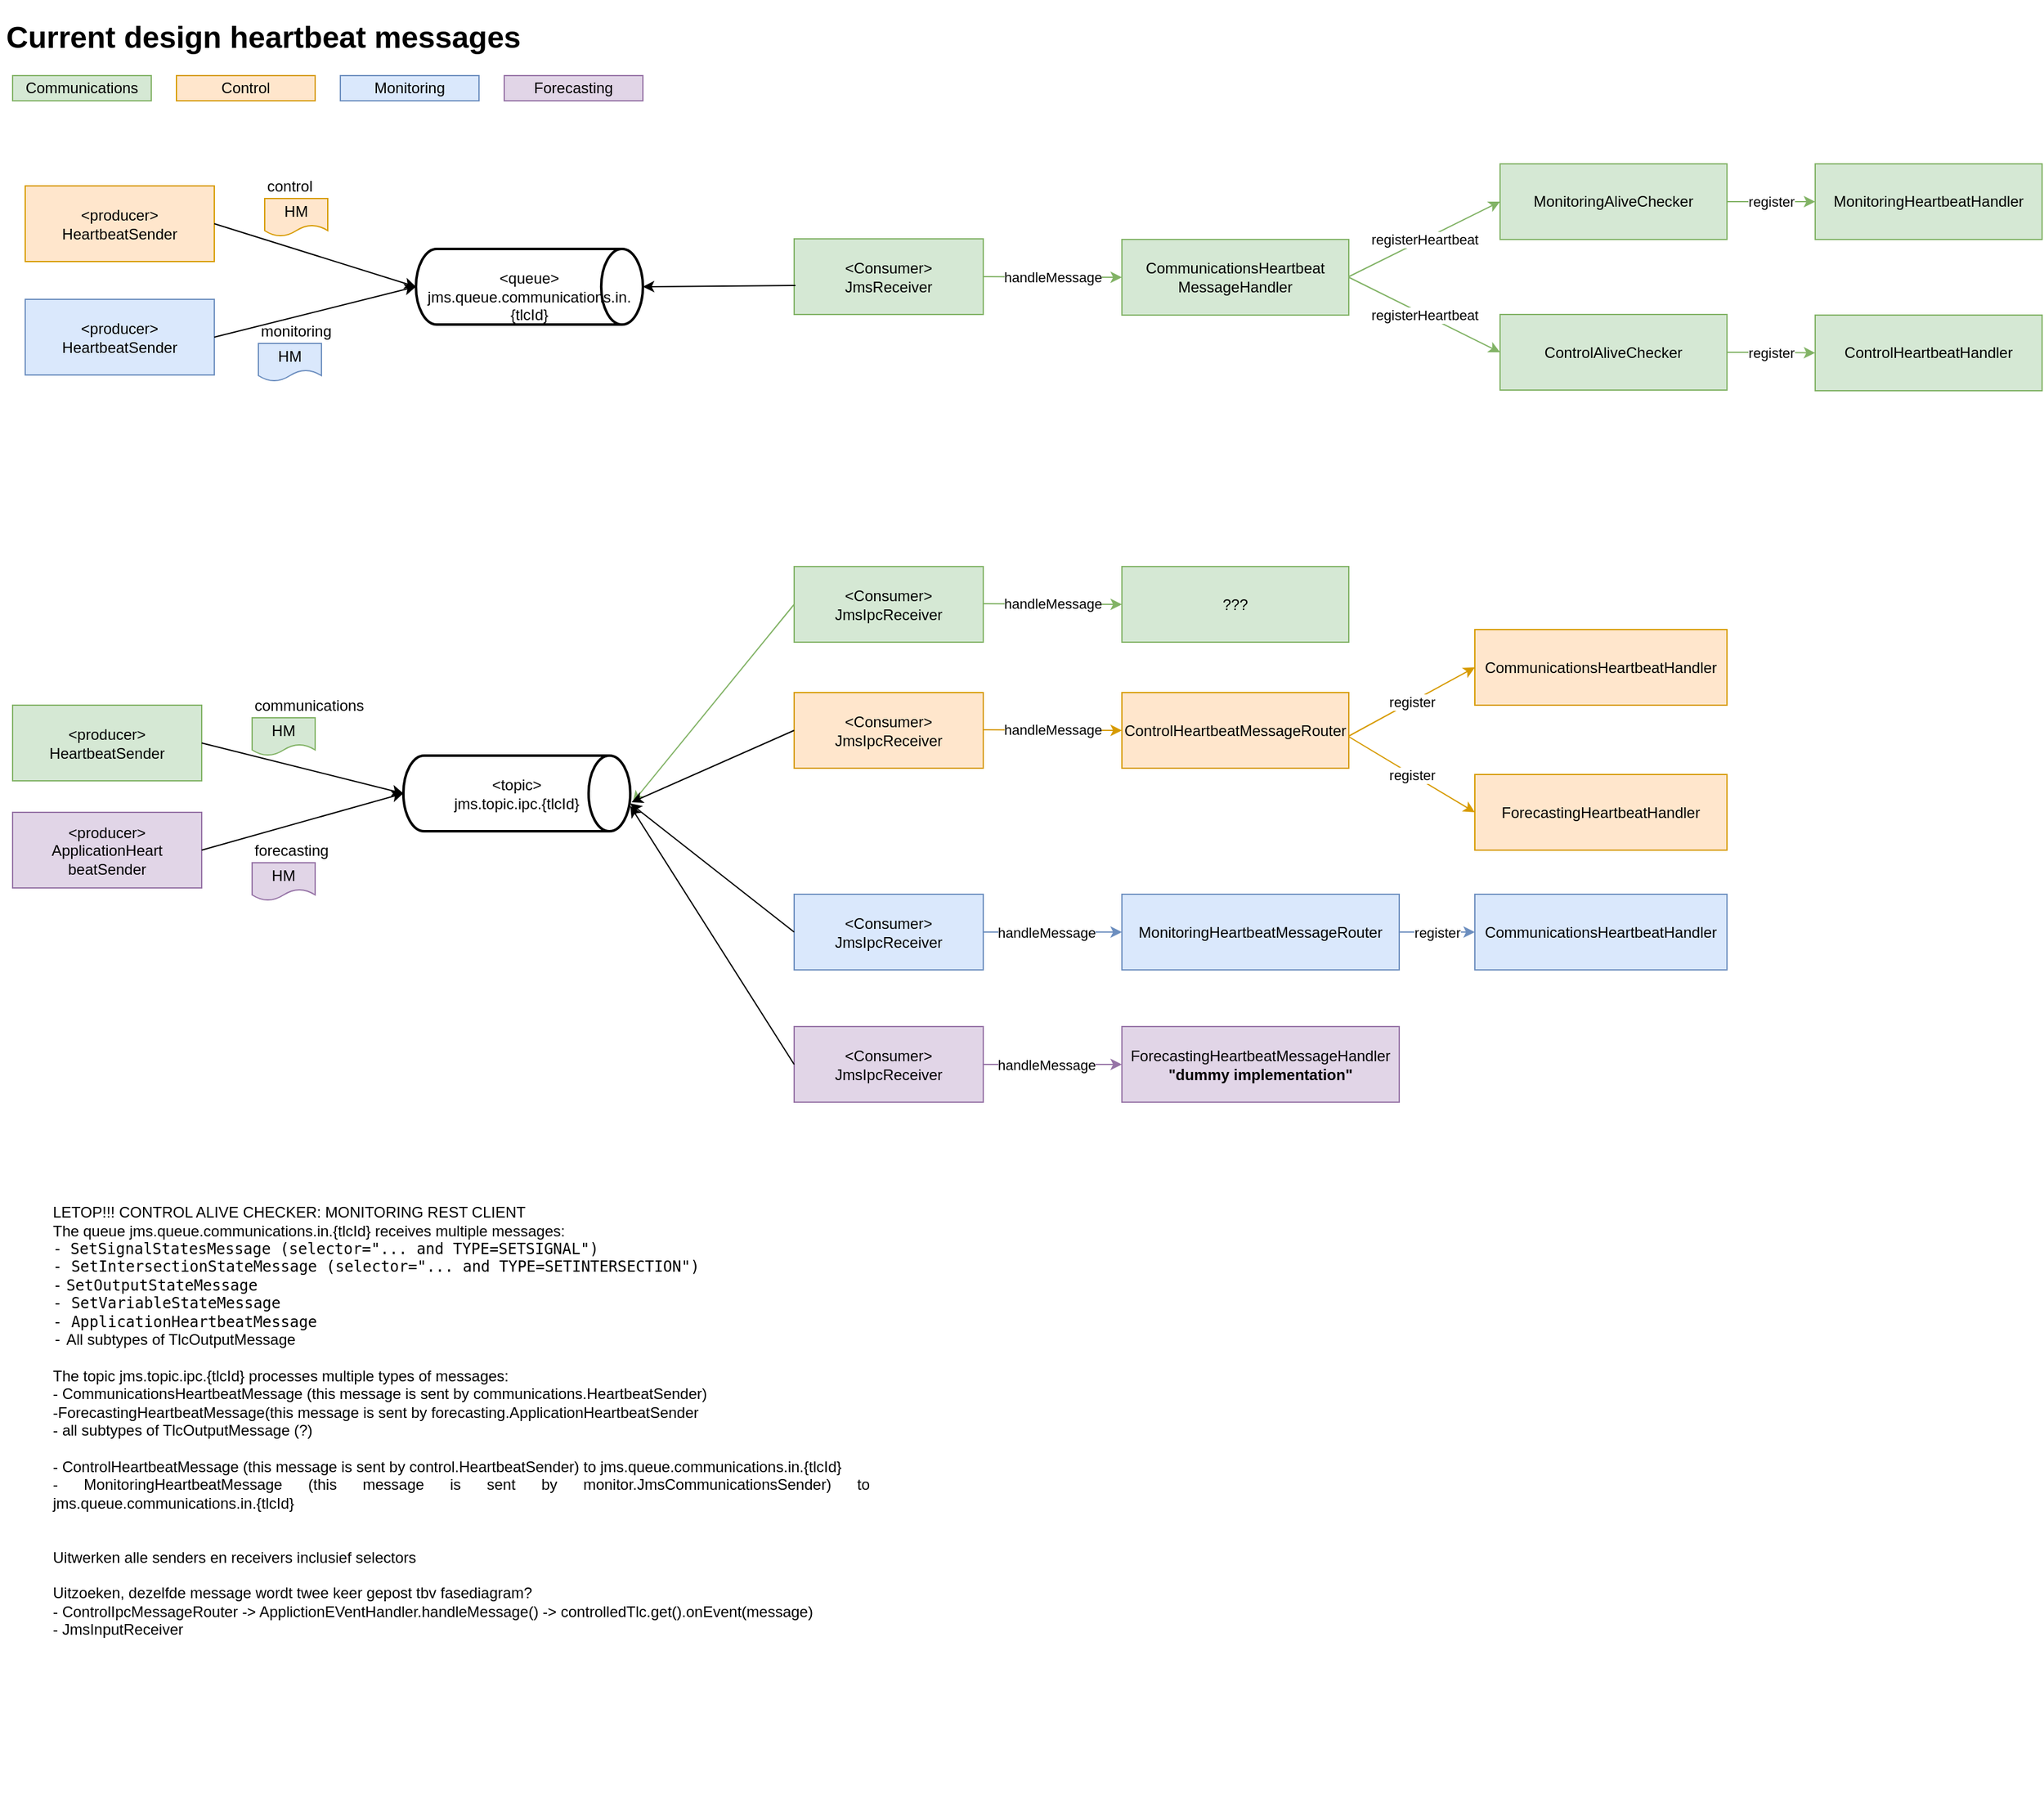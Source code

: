 <mxfile version="14.1.8" type="github">
  <diagram id="llM6o6Dhp4E8ifdp-irI" name="Page-1">
    <mxGraphModel dx="1892" dy="1342" grid="1" gridSize="10" guides="1" tooltips="1" connect="1" arrows="1" fold="1" page="0" pageScale="1" pageWidth="827" pageHeight="1169" math="0" shadow="0">
      <root>
        <mxCell id="0" />
        <mxCell id="1" parent="0" />
        <mxCell id="epytFXtEuozFpQbF-66j-1" value="&lt;br&gt;&amp;lt;queue&amp;gt;&lt;br&gt;jms.queue.communications.in.{tlcId}" style="strokeWidth=2;html=1;shape=mxgraph.flowchart.direct_data;whiteSpace=wrap;" parent="1" vertex="1">
          <mxGeometry x="350" y="-62.5" width="180" height="60" as="geometry" />
        </mxCell>
        <mxCell id="epytFXtEuozFpQbF-66j-2" value="&amp;lt;topic&amp;gt;&lt;br&gt;jms.topic.ipc.{tlcId}" style="strokeWidth=2;html=1;shape=mxgraph.flowchart.direct_data;whiteSpace=wrap;" parent="1" vertex="1">
          <mxGeometry x="340" y="339.5" width="180" height="60" as="geometry" />
        </mxCell>
        <mxCell id="epytFXtEuozFpQbF-66j-3" value="&amp;lt;producer&amp;gt;&lt;br&gt;HeartbeatSender" style="rounded=0;whiteSpace=wrap;html=1;fillColor=#d5e8d4;strokeColor=#82b366;" parent="1" vertex="1">
          <mxGeometry x="30" y="299.5" width="150" height="60" as="geometry" />
        </mxCell>
        <mxCell id="epytFXtEuozFpQbF-66j-5" value="" style="endArrow=classic;html=1;exitX=1;exitY=0.5;exitDx=0;exitDy=0;entryX=0;entryY=0.5;entryDx=0;entryDy=0;entryPerimeter=0;" parent="1" source="epytFXtEuozFpQbF-66j-3" target="epytFXtEuozFpQbF-66j-2" edge="1">
          <mxGeometry width="50" height="50" relative="1" as="geometry">
            <mxPoint x="190" y="249.5" as="sourcePoint" />
            <mxPoint x="240" y="199.5" as="targetPoint" />
          </mxGeometry>
        </mxCell>
        <mxCell id="epytFXtEuozFpQbF-66j-6" value="&lt;div style=&quot;text-align: justify&quot;&gt;&lt;br&gt;&lt;/div&gt;&lt;div style=&quot;text-align: justify&quot;&gt;LETOP!!! CONTROL ALIVE CHECKER: MONITORING REST CLIENT&lt;/div&gt;&lt;div style=&quot;text-align: justify&quot;&gt;The queue jms.queue.communications.in.{tlcId} receives multiple messages:&lt;/div&gt;&lt;span style=&quot;font-family: &amp;#34;jetbrains mono&amp;#34; , monospace ; text-align: justify ; background-color: rgb(255 , 255 , 255)&quot;&gt;-&lt;/span&gt;&lt;span style=&quot;text-align: justify&quot;&gt;&amp;nbsp;&amp;nbsp;&lt;/span&gt;&lt;span style=&quot;background-color: rgb(255 , 255 , 255) ; font-family: &amp;#34;jetbrains mono&amp;#34; , monospace&quot;&gt;SetSignalStatesMessage (selector=&quot;... and TYPE=SETSIGNAL&quot;)&lt;/span&gt;&lt;span style=&quot;font-family: &amp;#34;jetbrains mono&amp;#34; , monospace ; text-align: justify ; background-color: rgb(255 , 255 , 255)&quot;&gt;&lt;br&gt;&lt;/span&gt;&lt;div style=&quot;text-align: justify&quot;&gt;&lt;span style=&quot;background-color: rgb(255 , 255 , 255) ; font-family: &amp;#34;jetbrains mono&amp;#34; , monospace&quot;&gt;- SetIntersectionStateMessage (selector=&quot;... and TYPE=SETINTERSECTION&quot;)&lt;/span&gt;&lt;/div&gt;&lt;span style=&quot;font-family: &amp;#34;jetbrains mono&amp;#34; , monospace ; text-align: justify ; background-color: rgb(255 , 255 , 255)&quot;&gt;-&lt;/span&gt;&amp;nbsp;&lt;span style=&quot;background-color: rgb(255 , 255 , 255) ; font-family: &amp;#34;jetbrains mono&amp;#34; , monospace&quot;&gt;SetOutputStateMessage&lt;br&gt;-&amp;nbsp;&lt;/span&gt;&lt;span style=&quot;background-color: rgb(255 , 255 , 255) ; font-family: &amp;#34;jetbrains mono&amp;#34; , monospace&quot;&gt;SetVariableStateMessage&lt;br&gt;- ApplicationHeartbeatMessage&lt;br&gt;&lt;/span&gt;&lt;span style=&quot;font-family: &amp;#34;jetbrains mono&amp;#34; , monospace ; text-align: justify ; background-color: rgb(255 , 255 , 255)&quot;&gt;-&lt;/span&gt;&lt;span style=&quot;text-align: justify&quot;&gt;&amp;nbsp;All subtypes of TlcOutputMessage&lt;/span&gt;&lt;span style=&quot;background-color: rgb(255 , 255 , 255) ; font-family: &amp;#34;jetbrains mono&amp;#34; , monospace&quot;&gt;&lt;br&gt;&lt;/span&gt;&lt;div style=&quot;text-align: justify&quot;&gt;&lt;br&gt;&lt;/div&gt;&lt;div style=&quot;text-align: justify&quot;&gt;The topic jms.topic.ipc.{tlcId} processes multiple types of messages:&lt;/div&gt;&lt;div style=&quot;text-align: justify&quot;&gt;- CommunicationsHeartbeatMessage (this message is sent by communications.HeartbeatSender)&lt;/div&gt;&lt;div style=&quot;text-align: justify&quot;&gt;-ForecastingHeartbeatMessage(this message is sent by forecasting.ApplicationHeartbeatSender&lt;/div&gt;&lt;div style=&quot;text-align: justify&quot;&gt;- all subtypes of TlcOutputMessage (?)&lt;/div&gt;&lt;div style=&quot;text-align: justify&quot;&gt;&lt;br&gt;&lt;/div&gt;&lt;div style=&quot;text-align: justify&quot;&gt;- ControlHeartbeatMessage (this message is sent by control.HeartbeatSender) to jms.queue.communications.in.{tlcId}&lt;br&gt;&lt;/div&gt;&lt;div style=&quot;text-align: justify&quot;&gt;- MonitoringHeartbeatMessage (this message is sent by monitor.JmsCommunicationsSender) to jms.queue.communications.in.{tlcId}&lt;br&gt;&lt;/div&gt;&lt;div style=&quot;text-align: justify&quot;&gt;&lt;br&gt;&lt;/div&gt;&lt;div style=&quot;text-align: justify&quot;&gt;&lt;br&gt;&lt;/div&gt;&lt;div style=&quot;text-align: justify&quot;&gt;Uitwerken alle senders en receivers inclusief selectors&lt;/div&gt;&lt;div style=&quot;text-align: justify&quot;&gt;&lt;br&gt;&lt;/div&gt;&lt;div style=&quot;text-align: justify&quot;&gt;Uitzoeken, dezelfde message wordt twee keer gepost tbv fasediagram?&lt;/div&gt;&lt;div style=&quot;text-align: justify&quot;&gt;- ControlIpcMessageRouter -&amp;gt; ApplictionEVentHandler.handleMessage() -&amp;gt; controlledTlc.get().onEvent(message)&lt;/div&gt;&lt;div style=&quot;text-align: justify&quot;&gt;- JmsInputReceiver&lt;/div&gt;&lt;div style=&quot;text-align: justify&quot;&gt;&lt;br&gt;&lt;/div&gt;&lt;div style=&quot;text-align: justify&quot;&gt;&lt;br&gt;&lt;/div&gt;&lt;div style=&quot;text-align: justify&quot;&gt;&lt;br&gt;&lt;/div&gt;&lt;div style=&quot;text-align: justify&quot;&gt;&lt;br&gt;&lt;/div&gt;&lt;div style=&quot;text-align: justify&quot;&gt;&lt;br&gt;&lt;/div&gt;&lt;div style=&quot;text-align: justify&quot;&gt;&lt;br&gt;&lt;/div&gt;&lt;div style=&quot;text-align: justify&quot;&gt;&lt;br&gt;&lt;/div&gt;&lt;div style=&quot;text-align: justify&quot;&gt;&lt;br&gt;&lt;/div&gt;&lt;div style=&quot;text-align: justify&quot;&gt;&lt;br&gt;&lt;/div&gt;" style="text;html=1;strokeColor=none;fillColor=none;align=left;verticalAlign=middle;whiteSpace=wrap;rounded=0;" parent="1" vertex="1">
          <mxGeometry x="60" y="700" width="650" height="450" as="geometry" />
        </mxCell>
        <mxCell id="epytFXtEuozFpQbF-66j-7" value="&amp;lt;Consumer&amp;gt;&lt;br&gt;JmsReceiver" style="rounded=0;whiteSpace=wrap;html=1;fillColor=#d5e8d4;strokeColor=#82b366;" parent="1" vertex="1">
          <mxGeometry x="650" y="-70.5" width="150" height="60" as="geometry" />
        </mxCell>
        <mxCell id="epytFXtEuozFpQbF-66j-9" value="" style="endArrow=classic;html=1;exitX=0.007;exitY=0.617;exitDx=0;exitDy=0;entryX=1;entryY=0.5;entryDx=0;entryDy=0;entryPerimeter=0;exitPerimeter=0;" parent="1" source="epytFXtEuozFpQbF-66j-7" target="epytFXtEuozFpQbF-66j-1" edge="1">
          <mxGeometry width="50" height="50" relative="1" as="geometry">
            <mxPoint x="650" y="-62.5" as="sourcePoint" />
            <mxPoint x="450" y="207.5" as="targetPoint" />
          </mxGeometry>
        </mxCell>
        <mxCell id="epytFXtEuozFpQbF-66j-10" value="&amp;lt;Consumer&amp;gt;&lt;br&gt;JmsIpcReceiver" style="rounded=0;whiteSpace=wrap;html=1;fillColor=#d5e8d4;strokeColor=#82b366;" parent="1" vertex="1">
          <mxGeometry x="650" y="189.5" width="150" height="60" as="geometry" />
        </mxCell>
        <mxCell id="epytFXtEuozFpQbF-66j-11" value="" style="endArrow=classic;html=1;exitX=0;exitY=0.5;exitDx=0;exitDy=0;entryX=1.011;entryY=0.617;entryDx=0;entryDy=0;entryPerimeter=0;fillColor=#d5e8d4;strokeColor=#82b366;" parent="1" source="epytFXtEuozFpQbF-66j-10" target="epytFXtEuozFpQbF-66j-2" edge="1">
          <mxGeometry width="50" height="50" relative="1" as="geometry">
            <mxPoint x="700" y="119.5" as="sourcePoint" />
            <mxPoint x="530" y="279.5" as="targetPoint" />
          </mxGeometry>
        </mxCell>
        <mxCell id="8pNlJ9SulJ0dGumhLi0O-3" value="&amp;lt;producer&amp;gt;&lt;br&gt;HeartbeatSender" style="rounded=0;whiteSpace=wrap;html=1;fillColor=#ffe6cc;strokeColor=#d79b00;" parent="1" vertex="1">
          <mxGeometry x="40" y="-112.5" width="150" height="60" as="geometry" />
        </mxCell>
        <mxCell id="8pNlJ9SulJ0dGumhLi0O-4" value="" style="endArrow=classic;html=1;exitX=1;exitY=0.5;exitDx=0;exitDy=0;entryX=0;entryY=0.5;entryDx=0;entryDy=0;entryPerimeter=0;" parent="1" source="8pNlJ9SulJ0dGumhLi0O-3" target="epytFXtEuozFpQbF-66j-1" edge="1">
          <mxGeometry width="50" height="50" relative="1" as="geometry">
            <mxPoint x="200" y="-82.5" as="sourcePoint" />
            <mxPoint x="350" y="-42.5" as="targetPoint" />
          </mxGeometry>
        </mxCell>
        <mxCell id="8pNlJ9SulJ0dGumhLi0O-6" value="HM" style="shape=document;whiteSpace=wrap;html=1;boundedLbl=1;fillColor=#d5e8d4;strokeColor=#82b366;" parent="1" vertex="1">
          <mxGeometry x="220" y="309.5" width="50" height="30" as="geometry" />
        </mxCell>
        <mxCell id="8pNlJ9SulJ0dGumhLi0O-9" value="HM" style="shape=document;whiteSpace=wrap;html=1;boundedLbl=1;fillColor=#ffe6cc;strokeColor=#d79b00;" parent="1" vertex="1">
          <mxGeometry x="230" y="-102.5" width="50" height="30" as="geometry" />
        </mxCell>
        <mxCell id="8pNlJ9SulJ0dGumhLi0O-10" value="communications" style="text;html=1;strokeColor=none;fillColor=none;align=left;verticalAlign=middle;whiteSpace=wrap;rounded=0;" parent="1" vertex="1">
          <mxGeometry x="220" y="289.5" width="90" height="20" as="geometry" />
        </mxCell>
        <mxCell id="8pNlJ9SulJ0dGumhLi0O-11" value="control" style="text;html=1;strokeColor=none;fillColor=none;align=left;verticalAlign=middle;whiteSpace=wrap;rounded=0;" parent="1" vertex="1">
          <mxGeometry x="230" y="-122.5" width="40" height="20" as="geometry" />
        </mxCell>
        <mxCell id="8pNlJ9SulJ0dGumhLi0O-12" value="&amp;lt;Consumer&amp;gt;&lt;br&gt;JmsIpcReceiver" style="rounded=0;whiteSpace=wrap;html=1;fillColor=#ffe6cc;strokeColor=#d79b00;" parent="1" vertex="1">
          <mxGeometry x="650" y="289.5" width="150" height="60" as="geometry" />
        </mxCell>
        <mxCell id="8pNlJ9SulJ0dGumhLi0O-13" value="" style="endArrow=classic;html=1;exitX=0;exitY=0.5;exitDx=0;exitDy=0;entryX=1.006;entryY=0.617;entryDx=0;entryDy=0;entryPerimeter=0;" parent="1" source="8pNlJ9SulJ0dGumhLi0O-12" target="epytFXtEuozFpQbF-66j-2" edge="1">
          <mxGeometry width="50" height="50" relative="1" as="geometry">
            <mxPoint x="400" y="459.5" as="sourcePoint" />
            <mxPoint x="450" y="409.5" as="targetPoint" />
          </mxGeometry>
        </mxCell>
        <mxCell id="8pNlJ9SulJ0dGumhLi0O-14" value="&amp;lt;Consumer&amp;gt;&lt;br&gt;JmsIpcReceiver" style="rounded=0;whiteSpace=wrap;html=1;fillColor=#dae8fc;strokeColor=#6c8ebf;" parent="1" vertex="1">
          <mxGeometry x="650" y="449.5" width="150" height="60" as="geometry" />
        </mxCell>
        <mxCell id="8pNlJ9SulJ0dGumhLi0O-15" value="" style="endArrow=classic;html=1;exitX=0;exitY=0.5;exitDx=0;exitDy=0;entryX=1;entryY=0.633;entryDx=0;entryDy=0;entryPerimeter=0;" parent="1" source="8pNlJ9SulJ0dGumhLi0O-14" target="epytFXtEuozFpQbF-66j-2" edge="1">
          <mxGeometry width="50" height="50" relative="1" as="geometry">
            <mxPoint x="400" y="542.48" as="sourcePoint" />
            <mxPoint x="531.08" y="359.5" as="targetPoint" />
          </mxGeometry>
        </mxCell>
        <mxCell id="8pNlJ9SulJ0dGumhLi0O-17" value="&amp;lt;producer&amp;gt;&lt;br&gt;HeartbeatSender" style="rounded=0;whiteSpace=wrap;html=1;fillColor=#dae8fc;strokeColor=#6c8ebf;" parent="1" vertex="1">
          <mxGeometry x="40" y="-22.5" width="150" height="60" as="geometry" />
        </mxCell>
        <mxCell id="8pNlJ9SulJ0dGumhLi0O-18" value="" style="endArrow=classic;html=1;exitX=1;exitY=0.5;exitDx=0;exitDy=0;entryX=0;entryY=0.5;entryDx=0;entryDy=0;entryPerimeter=0;" parent="1" target="epytFXtEuozFpQbF-66j-1" edge="1">
          <mxGeometry width="50" height="50" relative="1" as="geometry">
            <mxPoint x="190" y="7.5" as="sourcePoint" />
            <mxPoint x="350" y="57.5" as="targetPoint" />
          </mxGeometry>
        </mxCell>
        <mxCell id="8pNlJ9SulJ0dGumhLi0O-19" value="HM" style="shape=document;whiteSpace=wrap;html=1;boundedLbl=1;fillColor=#dae8fc;strokeColor=#6c8ebf;" parent="1" vertex="1">
          <mxGeometry x="225" y="12.5" width="50" height="30" as="geometry" />
        </mxCell>
        <mxCell id="8pNlJ9SulJ0dGumhLi0O-20" value="monitoring" style="text;html=1;strokeColor=none;fillColor=none;align=left;verticalAlign=middle;whiteSpace=wrap;rounded=0;" parent="1" vertex="1">
          <mxGeometry x="225" y="-7.5" width="40" height="20" as="geometry" />
        </mxCell>
        <mxCell id="8pNlJ9SulJ0dGumhLi0O-22" value="&amp;lt;producer&amp;gt;&lt;br&gt;ApplicationHeart&lt;br&gt;beatSender" style="rounded=0;whiteSpace=wrap;html=1;fillColor=#e1d5e7;strokeColor=#9673a6;" parent="1" vertex="1">
          <mxGeometry x="30" y="384.5" width="150" height="60" as="geometry" />
        </mxCell>
        <mxCell id="8pNlJ9SulJ0dGumhLi0O-23" value="" style="endArrow=classic;html=1;exitX=1;exitY=0.5;exitDx=0;exitDy=0;entryX=0;entryY=0.5;entryDx=0;entryDy=0;entryPerimeter=0;" parent="1" source="8pNlJ9SulJ0dGumhLi0O-22" target="epytFXtEuozFpQbF-66j-2" edge="1">
          <mxGeometry width="50" height="50" relative="1" as="geometry">
            <mxPoint x="190" y="334.5" as="sourcePoint" />
            <mxPoint x="340" y="454.5" as="targetPoint" />
          </mxGeometry>
        </mxCell>
        <mxCell id="8pNlJ9SulJ0dGumhLi0O-24" value="HM" style="shape=document;whiteSpace=wrap;html=1;boundedLbl=1;fillColor=#e1d5e7;strokeColor=#9673a6;" parent="1" vertex="1">
          <mxGeometry x="220" y="424.5" width="50" height="30" as="geometry" />
        </mxCell>
        <mxCell id="8pNlJ9SulJ0dGumhLi0O-25" value="forecasting" style="text;html=1;strokeColor=none;fillColor=none;align=left;verticalAlign=middle;whiteSpace=wrap;rounded=0;" parent="1" vertex="1">
          <mxGeometry x="220" y="404.5" width="90" height="20" as="geometry" />
        </mxCell>
        <mxCell id="8pNlJ9SulJ0dGumhLi0O-26" value="&amp;lt;Consumer&amp;gt;&lt;br&gt;JmsIpcReceiver" style="rounded=0;whiteSpace=wrap;html=1;fillColor=#e1d5e7;strokeColor=#9673a6;" parent="1" vertex="1">
          <mxGeometry x="650" y="554.5" width="150" height="60" as="geometry" />
        </mxCell>
        <mxCell id="8pNlJ9SulJ0dGumhLi0O-27" value="" style="endArrow=classic;html=1;exitX=0;exitY=0.5;exitDx=0;exitDy=0;entryX=1;entryY=0.667;entryDx=0;entryDy=0;entryPerimeter=0;" parent="1" source="8pNlJ9SulJ0dGumhLi0O-26" target="epytFXtEuozFpQbF-66j-2" edge="1">
          <mxGeometry width="50" height="50" relative="1" as="geometry">
            <mxPoint x="400" y="624.5" as="sourcePoint" />
            <mxPoint x="530" y="279.5" as="targetPoint" />
          </mxGeometry>
        </mxCell>
        <mxCell id="8pNlJ9SulJ0dGumhLi0O-28" value="&lt;h1&gt;Current design heartbeat messages&lt;/h1&gt;" style="text;html=1;strokeColor=none;fillColor=none;spacing=5;spacingTop=-20;whiteSpace=wrap;overflow=hidden;rounded=0;" parent="1" vertex="1">
          <mxGeometry x="20" y="-250" width="590" height="110" as="geometry" />
        </mxCell>
        <mxCell id="Sk5llwVTNDVhemMqOYFR-1" value="CommunicationsHeartbeat&lt;br&gt;MessageHandler" style="rounded=0;whiteSpace=wrap;html=1;fillColor=#d5e8d4;strokeColor=#82b366;" parent="1" vertex="1">
          <mxGeometry x="910" y="-70" width="180" height="60" as="geometry" />
        </mxCell>
        <mxCell id="Sk5llwVTNDVhemMqOYFR-2" value="" style="endArrow=classic;html=1;entryX=0;entryY=0.5;entryDx=0;entryDy=0;exitX=1;exitY=0.5;exitDx=0;exitDy=0;fillColor=#d5e8d4;strokeColor=#82b366;" parent="1" source="epytFXtEuozFpQbF-66j-7" target="Sk5llwVTNDVhemMqOYFR-1" edge="1">
          <mxGeometry relative="1" as="geometry">
            <mxPoint x="800" y="224" as="sourcePoint" />
            <mxPoint x="900" y="224" as="targetPoint" />
          </mxGeometry>
        </mxCell>
        <mxCell id="Sk5llwVTNDVhemMqOYFR-3" value="handleMessage" style="edgeLabel;resizable=0;html=1;align=center;verticalAlign=middle;" parent="Sk5llwVTNDVhemMqOYFR-2" connectable="0" vertex="1">
          <mxGeometry relative="1" as="geometry" />
        </mxCell>
        <mxCell id="Sk5llwVTNDVhemMqOYFR-24" value="register" style="edgeStyle=orthogonalEdgeStyle;rounded=0;orthogonalLoop=1;jettySize=auto;html=1;fillColor=#d5e8d4;strokeColor=#82b366;" parent="1" source="Sk5llwVTNDVhemMqOYFR-4" target="Sk5llwVTNDVhemMqOYFR-23" edge="1">
          <mxGeometry relative="1" as="geometry" />
        </mxCell>
        <mxCell id="Sk5llwVTNDVhemMqOYFR-4" value="ControlAliveChecker" style="rounded=0;whiteSpace=wrap;html=1;fillColor=#d5e8d4;strokeColor=#82b366;" parent="1" vertex="1">
          <mxGeometry x="1210" y="-10.5" width="180" height="60" as="geometry" />
        </mxCell>
        <mxCell id="Sk5llwVTNDVhemMqOYFR-25" value="register" style="edgeStyle=orthogonalEdgeStyle;rounded=0;orthogonalLoop=1;jettySize=auto;html=1;fillColor=#d5e8d4;strokeColor=#82b366;" parent="1" source="Sk5llwVTNDVhemMqOYFR-5" target="Sk5llwVTNDVhemMqOYFR-22" edge="1">
          <mxGeometry relative="1" as="geometry" />
        </mxCell>
        <mxCell id="Sk5llwVTNDVhemMqOYFR-5" value="MonitoringAliveChecker" style="rounded=0;whiteSpace=wrap;html=1;fillColor=#d5e8d4;strokeColor=#82b366;" parent="1" vertex="1">
          <mxGeometry x="1210" y="-130" width="180" height="60" as="geometry" />
        </mxCell>
        <mxCell id="Sk5llwVTNDVhemMqOYFR-6" value="" style="endArrow=classic;html=1;entryX=0;entryY=0.5;entryDx=0;entryDy=0;fillColor=#d5e8d4;strokeColor=#82b366;" parent="1" target="Sk5llwVTNDVhemMqOYFR-5" edge="1">
          <mxGeometry relative="1" as="geometry">
            <mxPoint x="1090" y="-40.5" as="sourcePoint" />
            <mxPoint x="1210" y="-40" as="targetPoint" />
          </mxGeometry>
        </mxCell>
        <mxCell id="Sk5llwVTNDVhemMqOYFR-7" value="registerHeartbeat" style="edgeLabel;resizable=0;html=1;align=center;verticalAlign=middle;" parent="Sk5llwVTNDVhemMqOYFR-6" connectable="0" vertex="1">
          <mxGeometry relative="1" as="geometry" />
        </mxCell>
        <mxCell id="Sk5llwVTNDVhemMqOYFR-8" value="" style="endArrow=classic;html=1;entryX=0;entryY=0.5;entryDx=0;entryDy=0;exitX=1;exitY=0.5;exitDx=0;exitDy=0;fillColor=#d5e8d4;strokeColor=#82b366;" parent="1" source="Sk5llwVTNDVhemMqOYFR-1" target="Sk5llwVTNDVhemMqOYFR-4" edge="1">
          <mxGeometry relative="1" as="geometry">
            <mxPoint x="1100" y="-30.5" as="sourcePoint" />
            <mxPoint x="1190" y="-85" as="targetPoint" />
          </mxGeometry>
        </mxCell>
        <mxCell id="Sk5llwVTNDVhemMqOYFR-9" value="registerHeartbeat" style="edgeLabel;resizable=0;html=1;align=center;verticalAlign=middle;" parent="Sk5llwVTNDVhemMqOYFR-8" connectable="0" vertex="1">
          <mxGeometry relative="1" as="geometry" />
        </mxCell>
        <mxCell id="Sk5llwVTNDVhemMqOYFR-10" value="???" style="rounded=0;whiteSpace=wrap;html=1;fillColor=#d5e8d4;strokeColor=#82b366;" parent="1" vertex="1">
          <mxGeometry x="910" y="189.5" width="180" height="60" as="geometry" />
        </mxCell>
        <mxCell id="Sk5llwVTNDVhemMqOYFR-11" value="ControlHeartbeatMessageRouter" style="rounded=0;whiteSpace=wrap;html=1;fillColor=#ffe6cc;strokeColor=#d79b00;" parent="1" vertex="1">
          <mxGeometry x="910" y="289.5" width="180" height="60" as="geometry" />
        </mxCell>
        <mxCell id="Sk5llwVTNDVhemMqOYFR-12" value="" style="endArrow=classic;html=1;entryX=0;entryY=0.5;entryDx=0;entryDy=0;exitX=1;exitY=0.5;exitDx=0;exitDy=0;fillColor=#ffe6cc;strokeColor=#d79b00;" parent="1" edge="1">
          <mxGeometry relative="1" as="geometry">
            <mxPoint x="800" y="319" as="sourcePoint" />
            <mxPoint x="910" y="319.5" as="targetPoint" />
          </mxGeometry>
        </mxCell>
        <mxCell id="Sk5llwVTNDVhemMqOYFR-13" value="handleMessage" style="edgeLabel;resizable=0;html=1;align=center;verticalAlign=middle;" parent="Sk5llwVTNDVhemMqOYFR-12" connectable="0" vertex="1">
          <mxGeometry relative="1" as="geometry" />
        </mxCell>
        <mxCell id="Sk5llwVTNDVhemMqOYFR-14" value="" style="endArrow=classic;html=1;entryX=0;entryY=0.5;entryDx=0;entryDy=0;exitX=1;exitY=0.5;exitDx=0;exitDy=0;fillColor=#d5e8d4;strokeColor=#82b366;" parent="1" edge="1">
          <mxGeometry relative="1" as="geometry">
            <mxPoint x="800" y="219" as="sourcePoint" />
            <mxPoint x="910" y="219.5" as="targetPoint" />
          </mxGeometry>
        </mxCell>
        <mxCell id="Sk5llwVTNDVhemMqOYFR-15" value="handleMessage" style="edgeLabel;resizable=0;html=1;align=center;verticalAlign=middle;" parent="Sk5llwVTNDVhemMqOYFR-14" connectable="0" vertex="1">
          <mxGeometry relative="1" as="geometry" />
        </mxCell>
        <mxCell id="Sk5llwVTNDVhemMqOYFR-16" value="ForecastingHeartbeatHandler" style="rounded=0;whiteSpace=wrap;html=1;fillColor=#ffe6cc;strokeColor=#d79b00;" parent="1" vertex="1">
          <mxGeometry x="1190" y="354.5" width="200" height="60" as="geometry" />
        </mxCell>
        <mxCell id="Sk5llwVTNDVhemMqOYFR-17" value="CommunicationsHeartbeatHandler" style="rounded=0;whiteSpace=wrap;html=1;fillColor=#ffe6cc;strokeColor=#d79b00;" parent="1" vertex="1">
          <mxGeometry x="1190" y="239.5" width="200" height="60" as="geometry" />
        </mxCell>
        <mxCell id="Sk5llwVTNDVhemMqOYFR-18" value="" style="endArrow=classic;html=1;entryX=0;entryY=0.5;entryDx=0;entryDy=0;fillColor=#ffe6cc;strokeColor=#d79b00;" parent="1" target="Sk5llwVTNDVhemMqOYFR-17" edge="1">
          <mxGeometry relative="1" as="geometry">
            <mxPoint x="1090" y="324" as="sourcePoint" />
            <mxPoint x="1210" y="324.5" as="targetPoint" />
          </mxGeometry>
        </mxCell>
        <mxCell id="Sk5llwVTNDVhemMqOYFR-19" value="register" style="edgeLabel;resizable=0;html=1;align=center;verticalAlign=middle;" parent="Sk5llwVTNDVhemMqOYFR-18" connectable="0" vertex="1">
          <mxGeometry relative="1" as="geometry" />
        </mxCell>
        <mxCell id="Sk5llwVTNDVhemMqOYFR-20" value="" style="endArrow=classic;html=1;entryX=0;entryY=0.5;entryDx=0;entryDy=0;exitX=1;exitY=0.5;exitDx=0;exitDy=0;fillColor=#ffe6cc;strokeColor=#d79b00;" parent="1" target="Sk5llwVTNDVhemMqOYFR-16" edge="1">
          <mxGeometry relative="1" as="geometry">
            <mxPoint x="1090" y="324.5" as="sourcePoint" />
            <mxPoint x="1190" y="279.5" as="targetPoint" />
          </mxGeometry>
        </mxCell>
        <mxCell id="Sk5llwVTNDVhemMqOYFR-21" value="register" style="edgeLabel;resizable=0;html=1;align=center;verticalAlign=middle;" parent="Sk5llwVTNDVhemMqOYFR-20" connectable="0" vertex="1">
          <mxGeometry relative="1" as="geometry" />
        </mxCell>
        <mxCell id="Sk5llwVTNDVhemMqOYFR-22" value="MonitoringHeartbeatHandler" style="rounded=0;whiteSpace=wrap;html=1;fillColor=#d5e8d4;strokeColor=#82b366;" parent="1" vertex="1">
          <mxGeometry x="1460" y="-130" width="180" height="60" as="geometry" />
        </mxCell>
        <mxCell id="Sk5llwVTNDVhemMqOYFR-23" value="ControlHeartbeatHandler" style="rounded=0;whiteSpace=wrap;html=1;fillColor=#d5e8d4;strokeColor=#82b366;" parent="1" vertex="1">
          <mxGeometry x="1460" y="-10" width="180" height="60" as="geometry" />
        </mxCell>
        <mxCell id="Sk5llwVTNDVhemMqOYFR-26" value="MonitoringHeartbeatMessageRouter" style="rounded=0;whiteSpace=wrap;html=1;fillColor=#dae8fc;strokeColor=#6c8ebf;" parent="1" vertex="1">
          <mxGeometry x="910" y="449.5" width="220" height="60" as="geometry" />
        </mxCell>
        <mxCell id="Sk5llwVTNDVhemMqOYFR-27" value="" style="endArrow=classic;html=1;entryX=0;entryY=0.5;entryDx=0;entryDy=0;exitX=1;exitY=0.5;exitDx=0;exitDy=0;fillColor=#dae8fc;strokeColor=#6c8ebf;" parent="1" source="8pNlJ9SulJ0dGumhLi0O-14" target="Sk5llwVTNDVhemMqOYFR-26" edge="1">
          <mxGeometry relative="1" as="geometry">
            <mxPoint x="800" y="439" as="sourcePoint" />
            <mxPoint x="910" y="439.5" as="targetPoint" />
          </mxGeometry>
        </mxCell>
        <mxCell id="Sk5llwVTNDVhemMqOYFR-28" value="handleMessage" style="edgeLabel;resizable=0;html=1;align=center;verticalAlign=middle;" parent="Sk5llwVTNDVhemMqOYFR-27" connectable="0" vertex="1">
          <mxGeometry relative="1" as="geometry">
            <mxPoint x="-5" as="offset" />
          </mxGeometry>
        </mxCell>
        <mxCell id="Sk5llwVTNDVhemMqOYFR-29" value="CommunicationsHeartbeatHandler" style="rounded=0;whiteSpace=wrap;html=1;fillColor=#dae8fc;strokeColor=#6c8ebf;" parent="1" vertex="1">
          <mxGeometry x="1190" y="449.5" width="200" height="60" as="geometry" />
        </mxCell>
        <mxCell id="Sk5llwVTNDVhemMqOYFR-30" value="" style="endArrow=classic;html=1;entryX=0;entryY=0.5;entryDx=0;entryDy=0;exitX=1;exitY=0.5;exitDx=0;exitDy=0;fillColor=#dae8fc;strokeColor=#6c8ebf;" parent="1" source="Sk5llwVTNDVhemMqOYFR-26" target="Sk5llwVTNDVhemMqOYFR-29" edge="1">
          <mxGeometry relative="1" as="geometry">
            <mxPoint x="1090" y="444" as="sourcePoint" />
            <mxPoint x="1210" y="444.5" as="targetPoint" />
          </mxGeometry>
        </mxCell>
        <mxCell id="Sk5llwVTNDVhemMqOYFR-31" value="register" style="edgeLabel;resizable=0;html=1;align=center;verticalAlign=middle;" parent="Sk5llwVTNDVhemMqOYFR-30" connectable="0" vertex="1">
          <mxGeometry relative="1" as="geometry" />
        </mxCell>
        <mxCell id="Sk5llwVTNDVhemMqOYFR-33" value="ForecastingHeartbeatMessageHandler&lt;br&gt;&lt;b&gt;&quot;dummy implementation&quot;&lt;/b&gt;" style="rounded=0;whiteSpace=wrap;html=1;fillColor=#e1d5e7;strokeColor=#9673a6;" parent="1" vertex="1">
          <mxGeometry x="910" y="554.5" width="220" height="60" as="geometry" />
        </mxCell>
        <mxCell id="Sk5llwVTNDVhemMqOYFR-34" value="" style="endArrow=classic;html=1;entryX=0;entryY=0.5;entryDx=0;entryDy=0;exitX=1;exitY=0.5;exitDx=0;exitDy=0;fillColor=#e1d5e7;strokeColor=#9673a6;" parent="1" source="8pNlJ9SulJ0dGumhLi0O-26" target="Sk5llwVTNDVhemMqOYFR-33" edge="1">
          <mxGeometry relative="1" as="geometry">
            <mxPoint x="810" y="584.5" as="sourcePoint" />
            <mxPoint x="910" y="544.5" as="targetPoint" />
          </mxGeometry>
        </mxCell>
        <mxCell id="Sk5llwVTNDVhemMqOYFR-35" value="handleMessage" style="edgeLabel;resizable=0;html=1;align=center;verticalAlign=middle;" parent="Sk5llwVTNDVhemMqOYFR-34" connectable="0" vertex="1">
          <mxGeometry relative="1" as="geometry">
            <mxPoint x="-5" as="offset" />
          </mxGeometry>
        </mxCell>
        <mxCell id="Sk5llwVTNDVhemMqOYFR-45" value="Communications" style="rounded=0;whiteSpace=wrap;html=1;fillColor=#d5e8d4;strokeColor=#82b366;" parent="1" vertex="1">
          <mxGeometry x="30" y="-200" width="110" height="20" as="geometry" />
        </mxCell>
        <mxCell id="Sk5llwVTNDVhemMqOYFR-46" value="Control" style="rounded=0;whiteSpace=wrap;html=1;fillColor=#ffe6cc;strokeColor=#d79b00;" parent="1" vertex="1">
          <mxGeometry x="160" y="-200" width="110" height="20" as="geometry" />
        </mxCell>
        <mxCell id="Sk5llwVTNDVhemMqOYFR-47" value="Monitoring" style="rounded=0;whiteSpace=wrap;html=1;fillColor=#dae8fc;strokeColor=#6c8ebf;" parent="1" vertex="1">
          <mxGeometry x="290" y="-200" width="110" height="20" as="geometry" />
        </mxCell>
        <mxCell id="Sk5llwVTNDVhemMqOYFR-48" value="Forecasting" style="rounded=0;whiteSpace=wrap;html=1;fillColor=#e1d5e7;strokeColor=#9673a6;" parent="1" vertex="1">
          <mxGeometry x="420" y="-200" width="110" height="20" as="geometry" />
        </mxCell>
      </root>
    </mxGraphModel>
  </diagram>
</mxfile>
